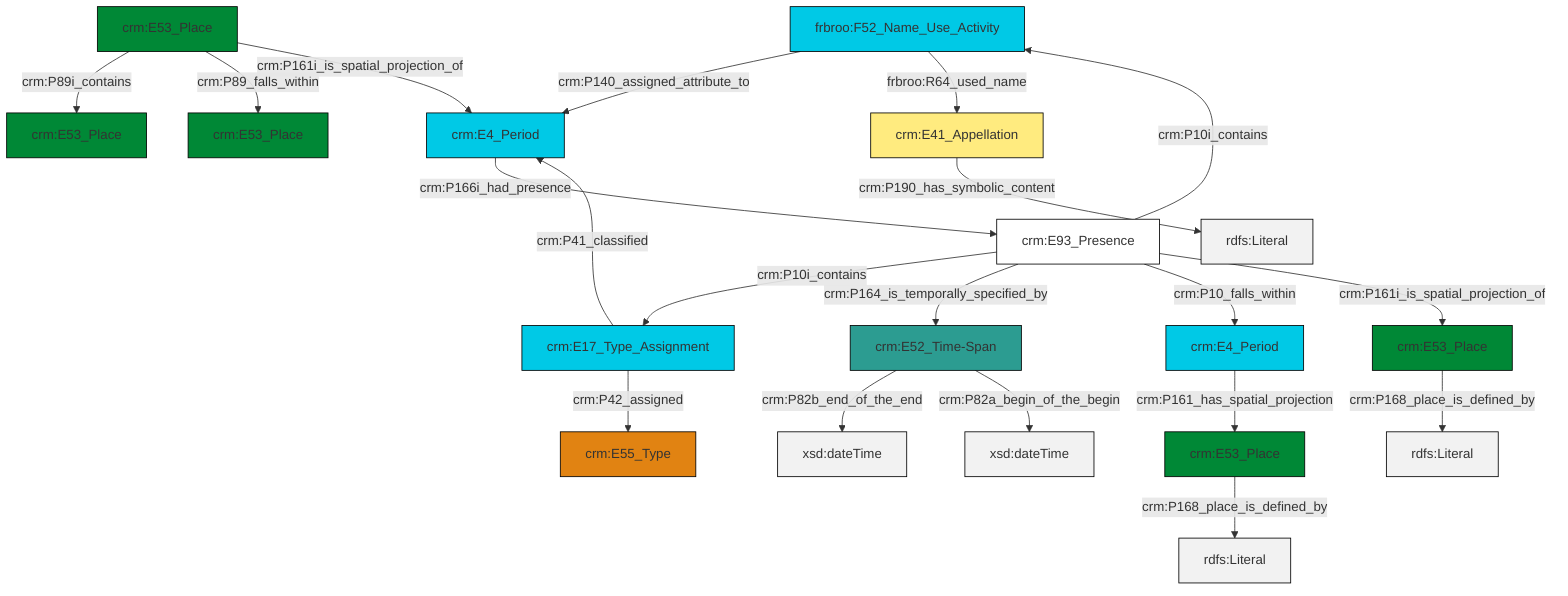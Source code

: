 graph TD
classDef Literal fill:#f2f2f2,stroke:#000000;
classDef CRM_Entity fill:#FFFFFF,stroke:#000000;
classDef Temporal_Entity fill:#00C9E6, stroke:#000000;
classDef Type fill:#E18312, stroke:#000000;
classDef Time-Span fill:#2C9C91, stroke:#000000;
classDef Appellation fill:#FFEB7F, stroke:#000000;
classDef Place fill:#008836, stroke:#000000;
classDef Persistent_Item fill:#B266B2, stroke:#000000;
classDef Conceptual_Object fill:#FFD700, stroke:#000000;
classDef Physical_Thing fill:#D2B48C, stroke:#000000;
classDef Actor fill:#f58aad, stroke:#000000;
classDef PC_Classes fill:#4ce600, stroke:#000000;
classDef Multi fill:#cccccc,stroke:#000000;

2["crm:E17_Type_Assignment"]:::Temporal_Entity -->|crm:P42_assigned| 3["crm:E55_Type"]:::Type
8["crm:E4_Period"]:::Temporal_Entity -->|crm:P161_has_spatial_projection| 9["crm:E53_Place"]:::Place
6["crm:E53_Place"]:::Place -->|crm:P89i_contains| 10["crm:E53_Place"]:::Place
0["frbroo:F52_Name_Use_Activity"]:::Temporal_Entity -->|crm:P140_assigned_attribute_to| 11["crm:E4_Period"]:::Temporal_Entity
4["crm:E93_Presence"]:::CRM_Entity -->|crm:P10i_contains| 2["crm:E17_Type_Assignment"]:::Temporal_Entity
0["frbroo:F52_Name_Use_Activity"]:::Temporal_Entity -->|frbroo:R64_used_name| 12["crm:E41_Appellation"]:::Appellation
9["crm:E53_Place"]:::Place -->|crm:P168_place_is_defined_by| 14[rdfs:Literal]:::Literal
15["crm:E53_Place"]:::Place -->|crm:P168_place_is_defined_by| 16[rdfs:Literal]:::Literal
11["crm:E4_Period"]:::Temporal_Entity -->|crm:P166i_had_presence| 4["crm:E93_Presence"]:::CRM_Entity
4["crm:E93_Presence"]:::CRM_Entity -->|crm:P164_is_temporally_specified_by| 17["crm:E52_Time-Span"]:::Time-Span
17["crm:E52_Time-Span"]:::Time-Span -->|crm:P82b_end_of_the_end| 21[xsd:dateTime]:::Literal
2["crm:E17_Type_Assignment"]:::Temporal_Entity -->|crm:P41_classified| 11["crm:E4_Period"]:::Temporal_Entity
6["crm:E53_Place"]:::Place -->|crm:P89_falls_within| 24["crm:E53_Place"]:::Place
12["crm:E41_Appellation"]:::Appellation -->|crm:P190_has_symbolic_content| 25[rdfs:Literal]:::Literal
4["crm:E93_Presence"]:::CRM_Entity -->|crm:P10i_contains| 0["frbroo:F52_Name_Use_Activity"]:::Temporal_Entity
4["crm:E93_Presence"]:::CRM_Entity -->|crm:P10_falls_within| 8["crm:E4_Period"]:::Temporal_Entity
6["crm:E53_Place"]:::Place -->|crm:P161i_is_spatial_projection_of| 11["crm:E4_Period"]:::Temporal_Entity
4["crm:E93_Presence"]:::CRM_Entity -->|crm:P161i_is_spatial_projection_of| 15["crm:E53_Place"]:::Place
17["crm:E52_Time-Span"]:::Time-Span -->|crm:P82a_begin_of_the_begin| 30[xsd:dateTime]:::Literal